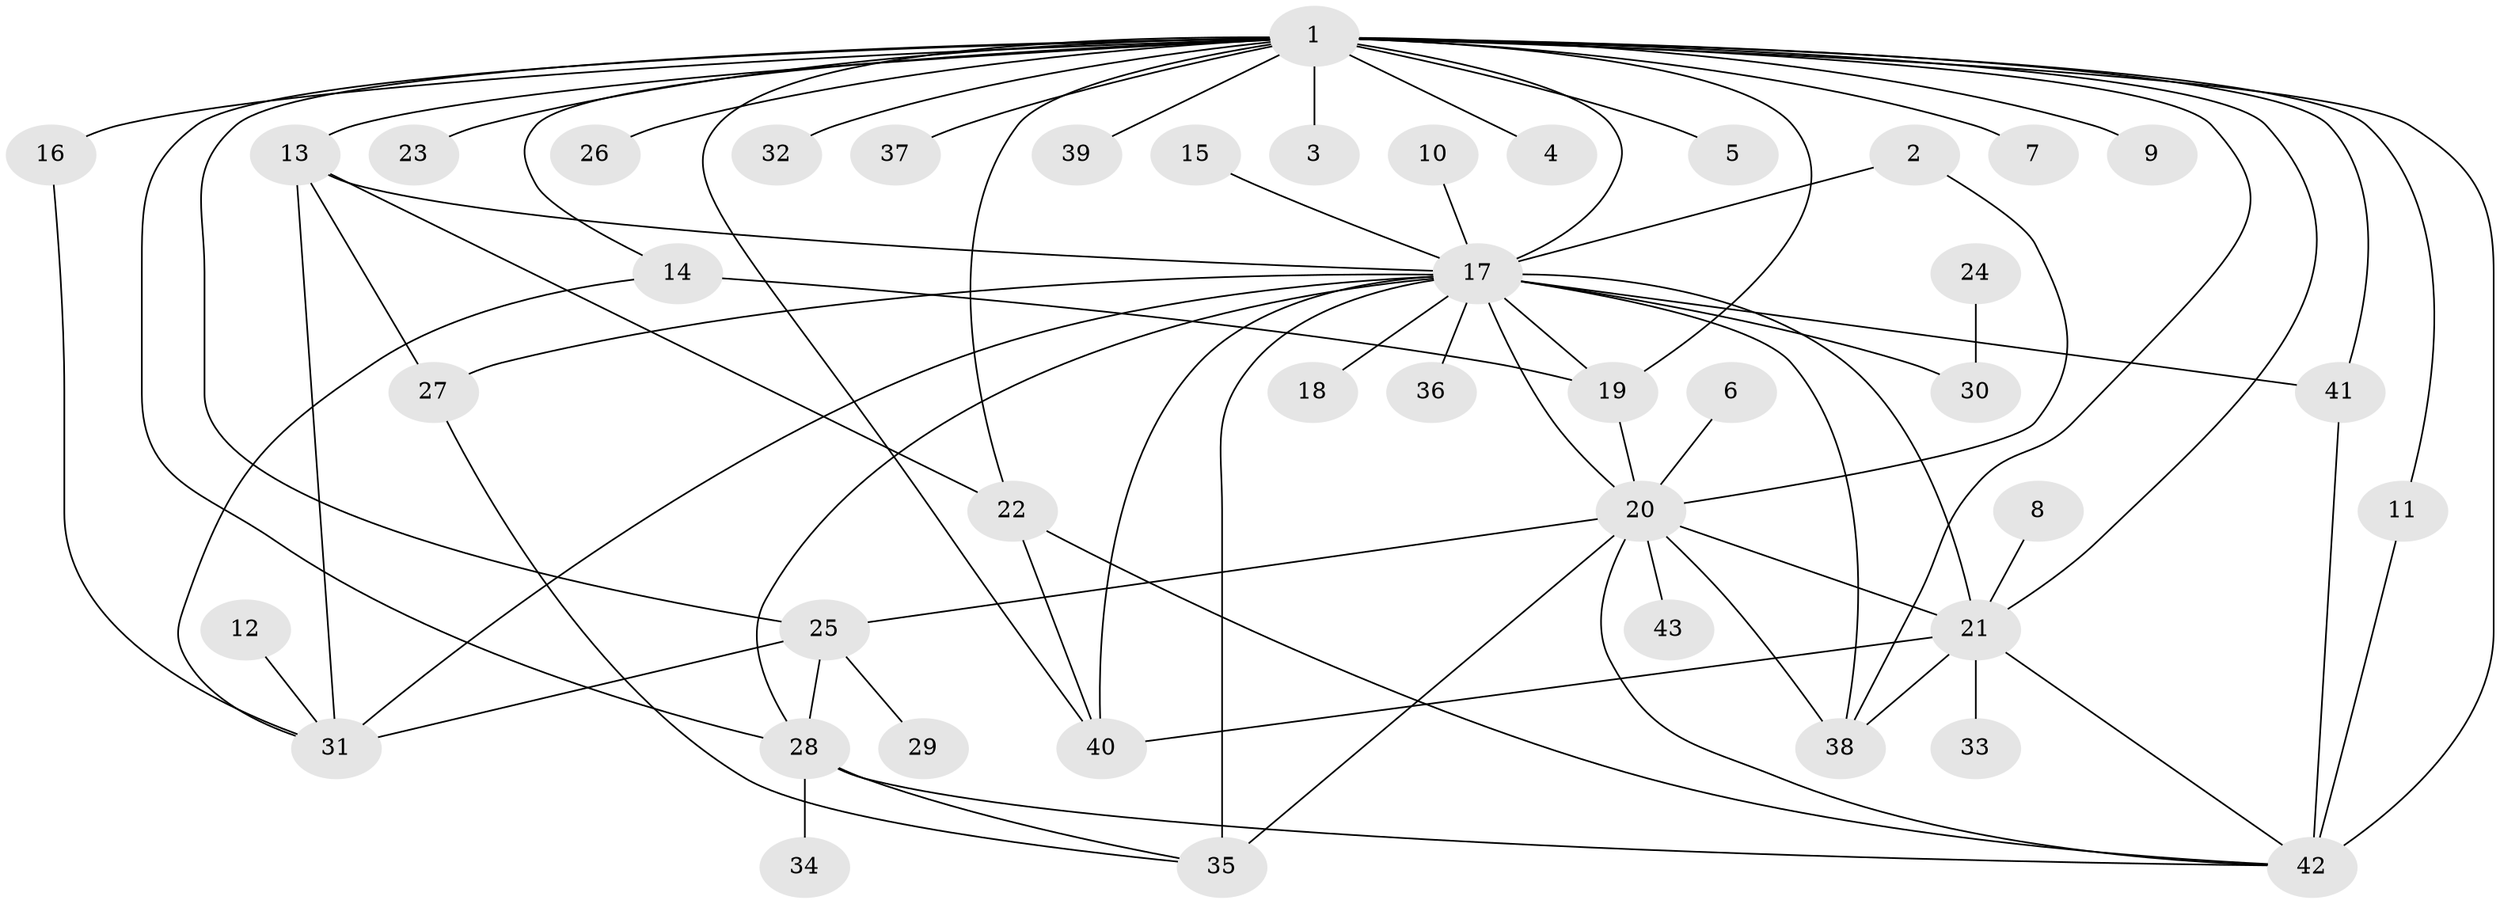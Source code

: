 // original degree distribution, {9: 0.011764705882352941, 21: 0.011764705882352941, 11: 0.023529411764705882, 25: 0.011764705882352941, 13: 0.011764705882352941, 2: 0.25882352941176473, 4: 0.12941176470588237, 3: 0.058823529411764705, 1: 0.4, 5: 0.047058823529411764, 8: 0.011764705882352941, 6: 0.011764705882352941, 7: 0.011764705882352941}
// Generated by graph-tools (version 1.1) at 2025/49/03/09/25 03:49:47]
// undirected, 43 vertices, 74 edges
graph export_dot {
graph [start="1"]
  node [color=gray90,style=filled];
  1;
  2;
  3;
  4;
  5;
  6;
  7;
  8;
  9;
  10;
  11;
  12;
  13;
  14;
  15;
  16;
  17;
  18;
  19;
  20;
  21;
  22;
  23;
  24;
  25;
  26;
  27;
  28;
  29;
  30;
  31;
  32;
  33;
  34;
  35;
  36;
  37;
  38;
  39;
  40;
  41;
  42;
  43;
  1 -- 3 [weight=1.0];
  1 -- 4 [weight=1.0];
  1 -- 5 [weight=1.0];
  1 -- 7 [weight=1.0];
  1 -- 9 [weight=1.0];
  1 -- 11 [weight=1.0];
  1 -- 13 [weight=2.0];
  1 -- 14 [weight=2.0];
  1 -- 16 [weight=2.0];
  1 -- 17 [weight=3.0];
  1 -- 19 [weight=1.0];
  1 -- 21 [weight=1.0];
  1 -- 22 [weight=1.0];
  1 -- 23 [weight=1.0];
  1 -- 25 [weight=1.0];
  1 -- 26 [weight=1.0];
  1 -- 28 [weight=1.0];
  1 -- 32 [weight=1.0];
  1 -- 37 [weight=1.0];
  1 -- 38 [weight=1.0];
  1 -- 39 [weight=1.0];
  1 -- 40 [weight=1.0];
  1 -- 41 [weight=1.0];
  1 -- 42 [weight=3.0];
  2 -- 17 [weight=1.0];
  2 -- 20 [weight=1.0];
  6 -- 20 [weight=1.0];
  8 -- 21 [weight=1.0];
  10 -- 17 [weight=1.0];
  11 -- 42 [weight=1.0];
  12 -- 31 [weight=1.0];
  13 -- 17 [weight=1.0];
  13 -- 22 [weight=1.0];
  13 -- 27 [weight=1.0];
  13 -- 31 [weight=1.0];
  14 -- 19 [weight=1.0];
  14 -- 31 [weight=1.0];
  15 -- 17 [weight=1.0];
  16 -- 31 [weight=1.0];
  17 -- 18 [weight=1.0];
  17 -- 19 [weight=1.0];
  17 -- 20 [weight=1.0];
  17 -- 21 [weight=1.0];
  17 -- 27 [weight=1.0];
  17 -- 28 [weight=1.0];
  17 -- 30 [weight=2.0];
  17 -- 31 [weight=1.0];
  17 -- 35 [weight=2.0];
  17 -- 36 [weight=1.0];
  17 -- 38 [weight=1.0];
  17 -- 40 [weight=1.0];
  17 -- 41 [weight=1.0];
  19 -- 20 [weight=1.0];
  20 -- 21 [weight=1.0];
  20 -- 25 [weight=1.0];
  20 -- 35 [weight=1.0];
  20 -- 38 [weight=1.0];
  20 -- 42 [weight=1.0];
  20 -- 43 [weight=1.0];
  21 -- 33 [weight=1.0];
  21 -- 38 [weight=1.0];
  21 -- 40 [weight=1.0];
  21 -- 42 [weight=1.0];
  22 -- 40 [weight=1.0];
  22 -- 42 [weight=1.0];
  24 -- 30 [weight=1.0];
  25 -- 28 [weight=1.0];
  25 -- 29 [weight=1.0];
  25 -- 31 [weight=2.0];
  27 -- 35 [weight=1.0];
  28 -- 34 [weight=1.0];
  28 -- 35 [weight=1.0];
  28 -- 42 [weight=1.0];
  41 -- 42 [weight=1.0];
}
